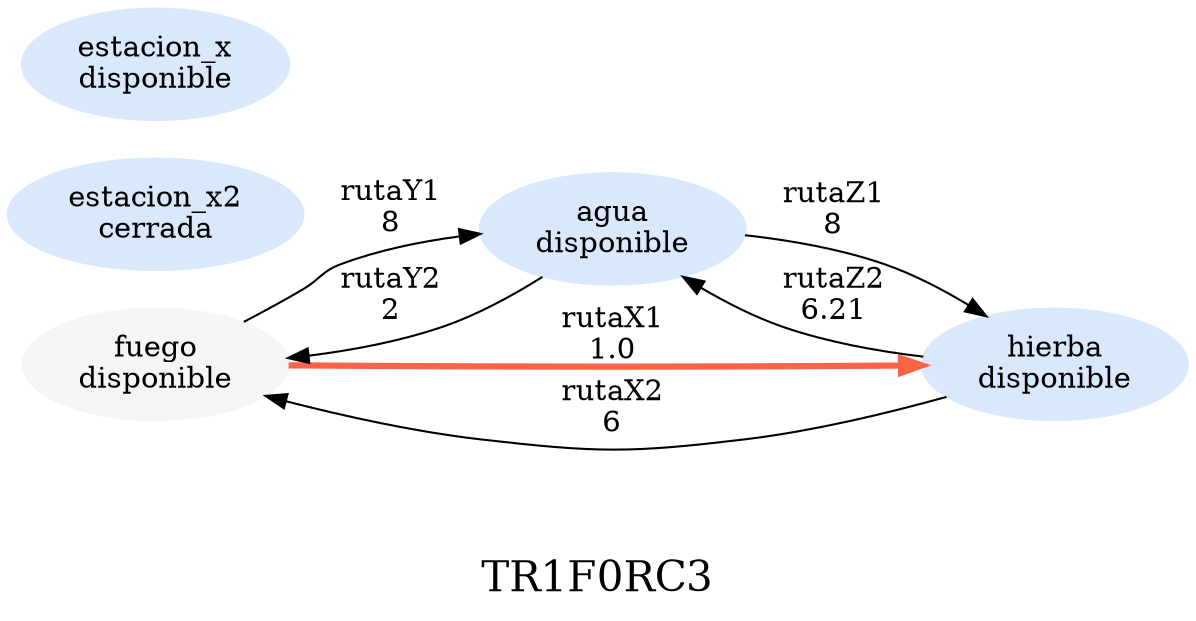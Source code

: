 digraph finite_state_machine {
	rankdir=LR size="8,5"
	label="\n\nTR1F0RC3
"
	fontsize=20
	node [color="#f5f5f5" shape=ellipse style=filled]
	fuego [label="fuego
disponible"]
	node [color="#dae8fc" shape=ellipse style=filled]
	agua [label="agua
disponible"]
	node [color="#dae8fc" shape=ellipse style=filled]
	hierba [label="hierba
disponible"]
	node [color="#dae8fc" shape=ellipse style=filled]
	estacion_x2 [label="estacion_x2
cerrada"]
	node [color="#dae8fc" shape=ellipse style=filled]
	estacion_x [label="estacion_x
disponible"]
	edge [color="#FF6347" penwidth=3]
	fuego -> hierba [label="rutaX1
1.0"]
	edge [color=black penwidth=""]
	hierba -> fuego [label="rutaX2
6"]
	edge [color=black penwidth=""]
	hierba -> agua [label="rutaZ2
6.21"]
	edge [color=black penwidth=""]
	agua -> hierba [label="rutaZ1
8"]
	edge [color=black penwidth=""]
	agua -> fuego [label="rutaY2
2"]
	edge [color=black penwidth=""]
	fuego -> agua [label="rutaY1
8"]
}
